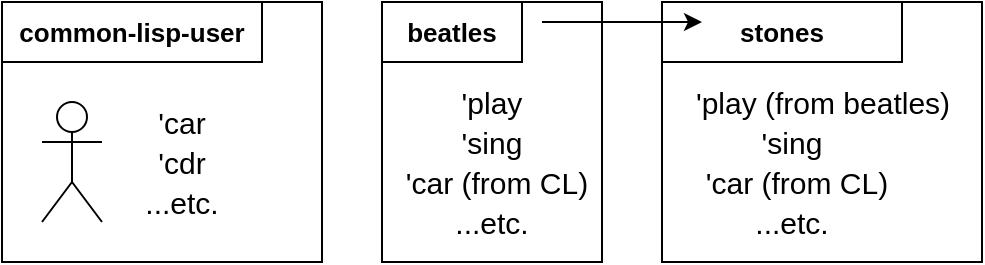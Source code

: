 <mxfile version="27.0.8">
  <diagram id="Rl2tTcnvkNBKjJy9MVH-" name="Page-1">
    <mxGraphModel dx="872" dy="446" grid="1" gridSize="10" guides="1" tooltips="1" connect="1" arrows="1" fold="1" page="1" pageScale="1" pageWidth="850" pageHeight="1100" math="0" shadow="0">
      <root>
        <mxCell id="0" />
        <mxCell id="1" parent="0" />
        <mxCell id="WJBdi-upM3fzT2lZA9f5-1" value="" style="rounded=0;whiteSpace=wrap;html=1;" parent="1" vertex="1">
          <mxGeometry x="160" y="260" width="160" height="130" as="geometry" />
        </mxCell>
        <mxCell id="WJBdi-upM3fzT2lZA9f5-3" value="&lt;font style=&quot;font-size: 13px;&quot;&gt;&lt;b&gt;common-lisp-user&lt;/b&gt;&lt;/font&gt;" style="rounded=0;whiteSpace=wrap;html=1;" parent="1" vertex="1">
          <mxGeometry x="160" y="260" width="130" height="30" as="geometry" />
        </mxCell>
        <mxCell id="WJBdi-upM3fzT2lZA9f5-4" value="&lt;font style=&quot;font-size: 15px;&quot;&gt;&#39;car&lt;/font&gt;" style="text;html=1;strokeColor=none;fillColor=none;align=center;verticalAlign=middle;whiteSpace=wrap;rounded=0;" parent="1" vertex="1">
          <mxGeometry x="230" y="310" width="40" height="20" as="geometry" />
        </mxCell>
        <mxCell id="WJBdi-upM3fzT2lZA9f5-5" value="&lt;font style=&quot;font-size: 15px;&quot;&gt;&#39;cdr&lt;/font&gt;" style="text;html=1;strokeColor=none;fillColor=none;align=center;verticalAlign=middle;whiteSpace=wrap;rounded=0;" parent="1" vertex="1">
          <mxGeometry x="230" y="330" width="40" height="20" as="geometry" />
        </mxCell>
        <mxCell id="WJBdi-upM3fzT2lZA9f5-7" value="&lt;font style=&quot;font-size: 15px;&quot;&gt;...etc.&lt;/font&gt;" style="text;html=1;strokeColor=none;fillColor=none;align=center;verticalAlign=middle;whiteSpace=wrap;rounded=0;" parent="1" vertex="1">
          <mxGeometry x="230" y="350" width="40" height="20" as="geometry" />
        </mxCell>
        <mxCell id="WJBdi-upM3fzT2lZA9f5-8" value="" style="shape=umlActor;verticalLabelPosition=bottom;verticalAlign=top;html=1;outlineConnect=0;" parent="1" vertex="1">
          <mxGeometry x="180" y="310" width="30" height="60" as="geometry" />
        </mxCell>
        <mxCell id="cUuy-UMX4CfvKLHZJ8_Q-1" value="" style="rounded=0;whiteSpace=wrap;html=1;" vertex="1" parent="1">
          <mxGeometry x="350" y="260" width="110" height="130" as="geometry" />
        </mxCell>
        <mxCell id="cUuy-UMX4CfvKLHZJ8_Q-2" value="&lt;font style=&quot;font-size: 13px;&quot;&gt;&lt;b&gt;beatles&lt;/b&gt;&lt;/font&gt;" style="rounded=0;whiteSpace=wrap;html=1;" vertex="1" parent="1">
          <mxGeometry x="350" y="260" width="70" height="30" as="geometry" />
        </mxCell>
        <mxCell id="cUuy-UMX4CfvKLHZJ8_Q-3" value="&lt;font style=&quot;font-size: 15px;&quot;&gt;&#39;play&lt;/font&gt;" style="text;html=1;strokeColor=none;fillColor=none;align=center;verticalAlign=middle;whiteSpace=wrap;rounded=0;" vertex="1" parent="1">
          <mxGeometry x="385" y="300" width="40" height="20" as="geometry" />
        </mxCell>
        <mxCell id="cUuy-UMX4CfvKLHZJ8_Q-4" value="&lt;font style=&quot;font-size: 15px;&quot;&gt;&#39;sing&lt;/font&gt;" style="text;html=1;strokeColor=none;fillColor=none;align=center;verticalAlign=middle;whiteSpace=wrap;rounded=0;" vertex="1" parent="1">
          <mxGeometry x="385" y="320" width="40" height="20" as="geometry" />
        </mxCell>
        <mxCell id="cUuy-UMX4CfvKLHZJ8_Q-7" value="&lt;font style=&quot;font-size: 15px;&quot;&gt;&#39;car (from CL)&lt;/font&gt;" style="text;html=1;strokeColor=none;fillColor=none;align=center;verticalAlign=middle;whiteSpace=wrap;rounded=0;" vertex="1" parent="1">
          <mxGeometry x="355" y="340" width="105" height="20" as="geometry" />
        </mxCell>
        <mxCell id="cUuy-UMX4CfvKLHZJ8_Q-8" value="&lt;font style=&quot;font-size: 15px;&quot;&gt;...etc.&lt;/font&gt;" style="text;html=1;strokeColor=none;fillColor=none;align=center;verticalAlign=middle;whiteSpace=wrap;rounded=0;" vertex="1" parent="1">
          <mxGeometry x="385" y="360" width="40" height="20" as="geometry" />
        </mxCell>
        <mxCell id="cUuy-UMX4CfvKLHZJ8_Q-9" value="" style="rounded=0;whiteSpace=wrap;html=1;" vertex="1" parent="1">
          <mxGeometry x="490" y="260" width="160" height="130" as="geometry" />
        </mxCell>
        <mxCell id="cUuy-UMX4CfvKLHZJ8_Q-10" value="&lt;font style=&quot;font-size: 13px;&quot;&gt;&lt;b&gt;stones&lt;/b&gt;&lt;/font&gt;" style="rounded=0;whiteSpace=wrap;html=1;" vertex="1" parent="1">
          <mxGeometry x="490" y="260" width="120" height="30" as="geometry" />
        </mxCell>
        <mxCell id="cUuy-UMX4CfvKLHZJ8_Q-11" value="&lt;font style=&quot;font-size: 15px;&quot;&gt;&#39;play (from beatles)&lt;br&gt;&lt;/font&gt;" style="text;html=1;strokeColor=none;fillColor=none;align=center;verticalAlign=middle;whiteSpace=wrap;rounded=0;" vertex="1" parent="1">
          <mxGeometry x="502.5" y="300" width="135" height="20" as="geometry" />
        </mxCell>
        <mxCell id="cUuy-UMX4CfvKLHZJ8_Q-12" value="&lt;font style=&quot;font-size: 15px;&quot;&gt;&#39;sing&lt;br&gt;&lt;/font&gt;" style="text;html=1;strokeColor=none;fillColor=none;align=center;verticalAlign=middle;whiteSpace=wrap;rounded=0;" vertex="1" parent="1">
          <mxGeometry x="535" y="320" width="40" height="20" as="geometry" />
        </mxCell>
        <mxCell id="cUuy-UMX4CfvKLHZJ8_Q-13" value="&lt;font style=&quot;font-size: 15px;&quot;&gt;&#39;car (from CL)&lt;/font&gt;" style="text;html=1;strokeColor=none;fillColor=none;align=center;verticalAlign=middle;whiteSpace=wrap;rounded=0;" vertex="1" parent="1">
          <mxGeometry x="505" y="340" width="105" height="20" as="geometry" />
        </mxCell>
        <mxCell id="cUuy-UMX4CfvKLHZJ8_Q-14" value="&lt;font style=&quot;font-size: 15px;&quot;&gt;...etc.&lt;/font&gt;" style="text;html=1;strokeColor=none;fillColor=none;align=center;verticalAlign=middle;whiteSpace=wrap;rounded=0;" vertex="1" parent="1">
          <mxGeometry x="535" y="360" width="40" height="20" as="geometry" />
        </mxCell>
        <mxCell id="cUuy-UMX4CfvKLHZJ8_Q-15" value="" style="edgeStyle=none;orthogonalLoop=1;jettySize=auto;html=1;rounded=0;" edge="1" parent="1">
          <mxGeometry width="80" relative="1" as="geometry">
            <mxPoint x="430" y="270" as="sourcePoint" />
            <mxPoint x="510" y="270" as="targetPoint" />
            <Array as="points" />
          </mxGeometry>
        </mxCell>
      </root>
    </mxGraphModel>
  </diagram>
</mxfile>
